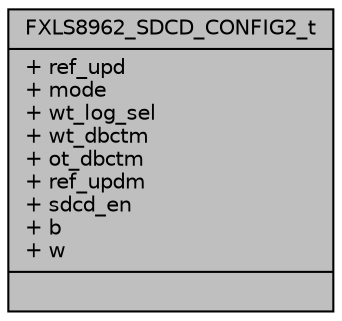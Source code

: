 digraph "FXLS8962_SDCD_CONFIG2_t"
{
  edge [fontname="Helvetica",fontsize="10",labelfontname="Helvetica",labelfontsize="10"];
  node [fontname="Helvetica",fontsize="10",shape=record];
  Node1 [label="{FXLS8962_SDCD_CONFIG2_t\n|+ ref_upd\l+ mode\l+ wt_log_sel\l+ wt_dbctm\l+ ot_dbctm\l+ ref_updm\l+ sdcd_en\l+ b\l+ w\l|}",height=0.2,width=0.4,color="black", fillcolor="grey75", style="filled", fontcolor="black"];
}
